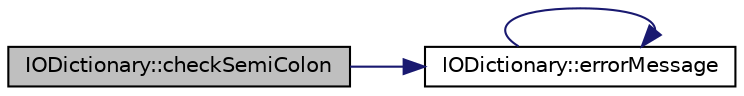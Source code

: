 digraph "IODictionary::checkSemiColon"
{
 // LATEX_PDF_SIZE
  edge [fontname="Helvetica",fontsize="10",labelfontname="Helvetica",labelfontsize="10"];
  node [fontname="Helvetica",fontsize="10",shape=record];
  rankdir="LR";
  Node1 [label="IODictionary::checkSemiColon",height=0.2,width=0.4,color="black", fillcolor="grey75", style="filled", fontcolor="black",tooltip=" "];
  Node1 -> Node2 [color="midnightblue",fontsize="10",style="solid",fontname="Helvetica"];
  Node2 [label="IODictionary::errorMessage",height=0.2,width=0.4,color="black", fillcolor="white", style="filled",URL="$classIODictionary.html#a330dbe95a8d638be5a4a01366e954cef",tooltip=" "];
  Node2 -> Node2 [color="midnightblue",fontsize="10",style="solid",fontname="Helvetica"];
}
